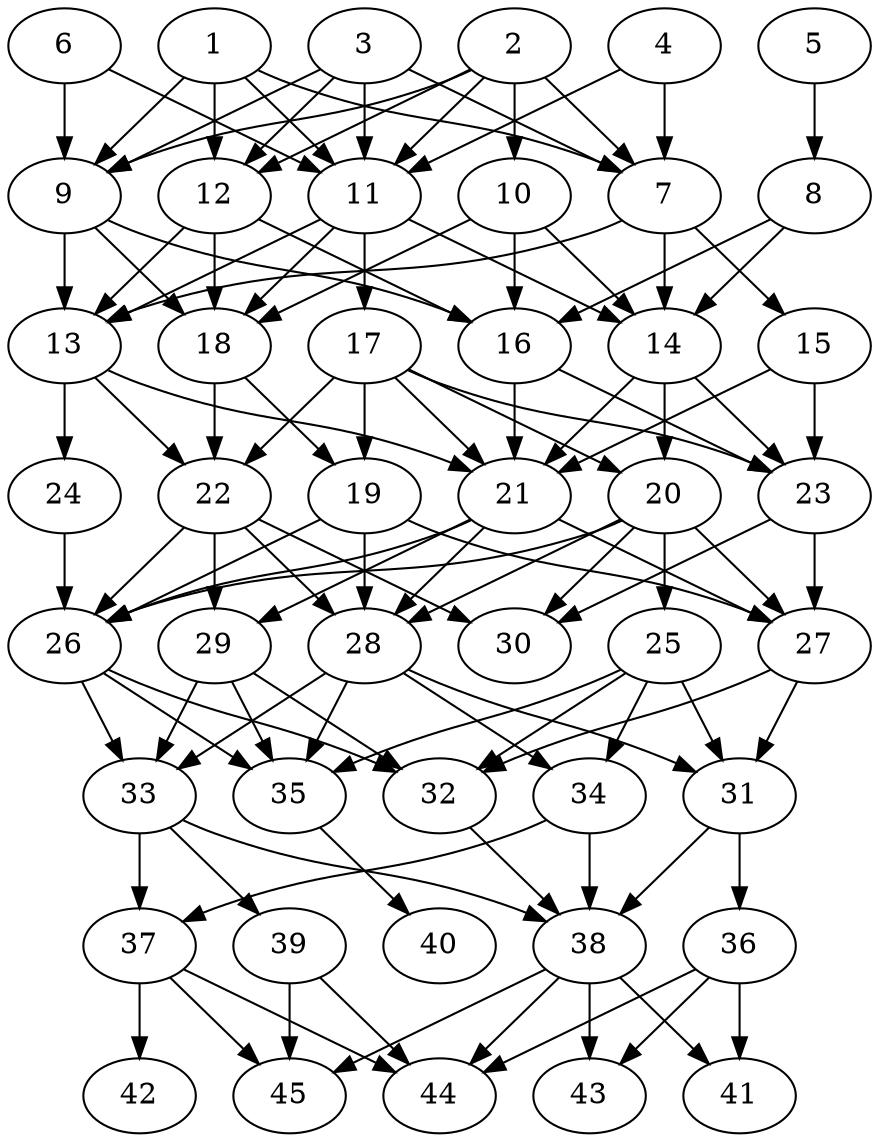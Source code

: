 // DAG automatically generated by daggen at Thu Oct  3 14:07:23 2019
// ./daggen --dot -n 45 --ccr 0.4 --fat 0.5 --regular 0.9 --density 0.7 --mindata 5242880 --maxdata 52428800 
digraph G {
  1 [size="59827200", alpha="0.11", expect_size="23930880"] 
  1 -> 7 [size ="23930880"]
  1 -> 9 [size ="23930880"]
  1 -> 11 [size ="23930880"]
  1 -> 12 [size ="23930880"]
  2 [size="120519680", alpha="0.10", expect_size="48207872"] 
  2 -> 7 [size ="48207872"]
  2 -> 9 [size ="48207872"]
  2 -> 10 [size ="48207872"]
  2 -> 11 [size ="48207872"]
  2 -> 12 [size ="48207872"]
  3 [size="109578240", alpha="0.01", expect_size="43831296"] 
  3 -> 7 [size ="43831296"]
  3 -> 9 [size ="43831296"]
  3 -> 11 [size ="43831296"]
  3 -> 12 [size ="43831296"]
  4 [size="77877760", alpha="0.08", expect_size="31151104"] 
  4 -> 7 [size ="31151104"]
  4 -> 11 [size ="31151104"]
  5 [size="60336640", alpha="0.17", expect_size="24134656"] 
  5 -> 8 [size ="24134656"]
  6 [size="40230400", alpha="0.02", expect_size="16092160"] 
  6 -> 9 [size ="16092160"]
  6 -> 11 [size ="16092160"]
  7 [size="74201600", alpha="0.14", expect_size="29680640"] 
  7 -> 13 [size ="29680640"]
  7 -> 14 [size ="29680640"]
  7 -> 15 [size ="29680640"]
  8 [size="26844160", alpha="0.09", expect_size="10737664"] 
  8 -> 14 [size ="10737664"]
  8 -> 16 [size ="10737664"]
  9 [size="19532800", alpha="0.01", expect_size="7813120"] 
  9 -> 13 [size ="7813120"]
  9 -> 16 [size ="7813120"]
  9 -> 18 [size ="7813120"]
  10 [size="108198400", alpha="0.09", expect_size="43279360"] 
  10 -> 14 [size ="43279360"]
  10 -> 16 [size ="43279360"]
  10 -> 18 [size ="43279360"]
  11 [size="120921600", alpha="0.19", expect_size="48368640"] 
  11 -> 13 [size ="48368640"]
  11 -> 14 [size ="48368640"]
  11 -> 17 [size ="48368640"]
  11 -> 18 [size ="48368640"]
  12 [size="68385280", alpha="0.15", expect_size="27354112"] 
  12 -> 13 [size ="27354112"]
  12 -> 16 [size ="27354112"]
  12 -> 18 [size ="27354112"]
  13 [size="128537600", alpha="0.11", expect_size="51415040"] 
  13 -> 21 [size ="51415040"]
  13 -> 22 [size ="51415040"]
  13 -> 24 [size ="51415040"]
  14 [size="16284160", alpha="0.09", expect_size="6513664"] 
  14 -> 20 [size ="6513664"]
  14 -> 21 [size ="6513664"]
  14 -> 23 [size ="6513664"]
  15 [size="61603840", alpha="0.18", expect_size="24641536"] 
  15 -> 21 [size ="24641536"]
  15 -> 23 [size ="24641536"]
  16 [size="42613760", alpha="0.19", expect_size="17045504"] 
  16 -> 21 [size ="17045504"]
  16 -> 23 [size ="17045504"]
  17 [size="51939840", alpha="0.05", expect_size="20775936"] 
  17 -> 19 [size ="20775936"]
  17 -> 20 [size ="20775936"]
  17 -> 21 [size ="20775936"]
  17 -> 22 [size ="20775936"]
  17 -> 23 [size ="20775936"]
  18 [size="17251840", alpha="0.10", expect_size="6900736"] 
  18 -> 19 [size ="6900736"]
  18 -> 22 [size ="6900736"]
  19 [size="71925760", alpha="0.05", expect_size="28770304"] 
  19 -> 26 [size ="28770304"]
  19 -> 27 [size ="28770304"]
  19 -> 28 [size ="28770304"]
  20 [size="75425280", alpha="0.10", expect_size="30170112"] 
  20 -> 25 [size ="30170112"]
  20 -> 26 [size ="30170112"]
  20 -> 27 [size ="30170112"]
  20 -> 28 [size ="30170112"]
  20 -> 30 [size ="30170112"]
  21 [size="127001600", alpha="0.02", expect_size="50800640"] 
  21 -> 26 [size ="50800640"]
  21 -> 27 [size ="50800640"]
  21 -> 28 [size ="50800640"]
  21 -> 29 [size ="50800640"]
  22 [size="118525440", alpha="0.13", expect_size="47410176"] 
  22 -> 26 [size ="47410176"]
  22 -> 28 [size ="47410176"]
  22 -> 29 [size ="47410176"]
  22 -> 30 [size ="47410176"]
  23 [size="89392640", alpha="0.00", expect_size="35757056"] 
  23 -> 27 [size ="35757056"]
  23 -> 30 [size ="35757056"]
  24 [size="36195840", alpha="0.19", expect_size="14478336"] 
  24 -> 26 [size ="14478336"]
  25 [size="90186240", alpha="0.05", expect_size="36074496"] 
  25 -> 31 [size ="36074496"]
  25 -> 32 [size ="36074496"]
  25 -> 34 [size ="36074496"]
  25 -> 35 [size ="36074496"]
  26 [size="78328320", alpha="0.16", expect_size="31331328"] 
  26 -> 32 [size ="31331328"]
  26 -> 33 [size ="31331328"]
  26 -> 35 [size ="31331328"]
  27 [size="72253440", alpha="0.17", expect_size="28901376"] 
  27 -> 31 [size ="28901376"]
  27 -> 32 [size ="28901376"]
  28 [size="104204800", alpha="0.00", expect_size="41681920"] 
  28 -> 31 [size ="41681920"]
  28 -> 33 [size ="41681920"]
  28 -> 34 [size ="41681920"]
  28 -> 35 [size ="41681920"]
  29 [size="42449920", alpha="0.05", expect_size="16979968"] 
  29 -> 32 [size ="16979968"]
  29 -> 33 [size ="16979968"]
  29 -> 35 [size ="16979968"]
  30 [size="73210880", alpha="0.05", expect_size="29284352"] 
  31 [size="13616640", alpha="0.04", expect_size="5446656"] 
  31 -> 36 [size ="5446656"]
  31 -> 38 [size ="5446656"]
  32 [size="28349440", alpha="0.13", expect_size="11339776"] 
  32 -> 38 [size ="11339776"]
  33 [size="106862080", alpha="0.00", expect_size="42744832"] 
  33 -> 37 [size ="42744832"]
  33 -> 38 [size ="42744832"]
  33 -> 39 [size ="42744832"]
  34 [size="109696000", alpha="0.09", expect_size="43878400"] 
  34 -> 37 [size ="43878400"]
  34 -> 38 [size ="43878400"]
  35 [size="101621760", alpha="0.05", expect_size="40648704"] 
  35 -> 40 [size ="40648704"]
  36 [size="129873920", alpha="0.07", expect_size="51949568"] 
  36 -> 41 [size ="51949568"]
  36 -> 43 [size ="51949568"]
  36 -> 44 [size ="51949568"]
  37 [size="103610880", alpha="0.15", expect_size="41444352"] 
  37 -> 42 [size ="41444352"]
  37 -> 44 [size ="41444352"]
  37 -> 45 [size ="41444352"]
  38 [size="83929600", alpha="0.04", expect_size="33571840"] 
  38 -> 41 [size ="33571840"]
  38 -> 43 [size ="33571840"]
  38 -> 44 [size ="33571840"]
  38 -> 45 [size ="33571840"]
  39 [size="84567040", alpha="0.03", expect_size="33826816"] 
  39 -> 44 [size ="33826816"]
  39 -> 45 [size ="33826816"]
  40 [size="111946240", alpha="0.13", expect_size="44778496"] 
  41 [size="25236480", alpha="0.01", expect_size="10094592"] 
  42 [size="50211840", alpha="0.08", expect_size="20084736"] 
  43 [size="124185600", alpha="0.08", expect_size="49674240"] 
  44 [size="126666240", alpha="0.11", expect_size="50666496"] 
  45 [size="60828160", alpha="0.08", expect_size="24331264"] 
}
